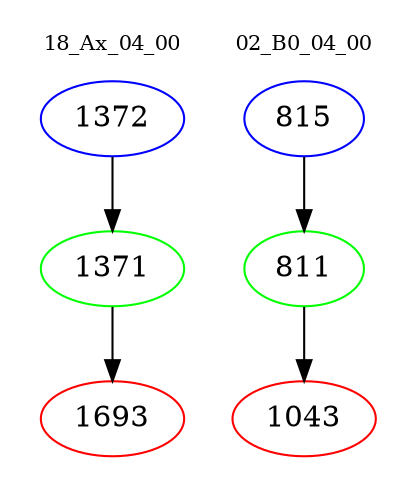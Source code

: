 digraph{
subgraph cluster_0 {
color = white
label = "18_Ax_04_00";
fontsize=10;
T0_1372 [label="1372", color="blue"]
T0_1372 -> T0_1371 [color="black"]
T0_1371 [label="1371", color="green"]
T0_1371 -> T0_1693 [color="black"]
T0_1693 [label="1693", color="red"]
}
subgraph cluster_1 {
color = white
label = "02_B0_04_00";
fontsize=10;
T1_815 [label="815", color="blue"]
T1_815 -> T1_811 [color="black"]
T1_811 [label="811", color="green"]
T1_811 -> T1_1043 [color="black"]
T1_1043 [label="1043", color="red"]
}
}
